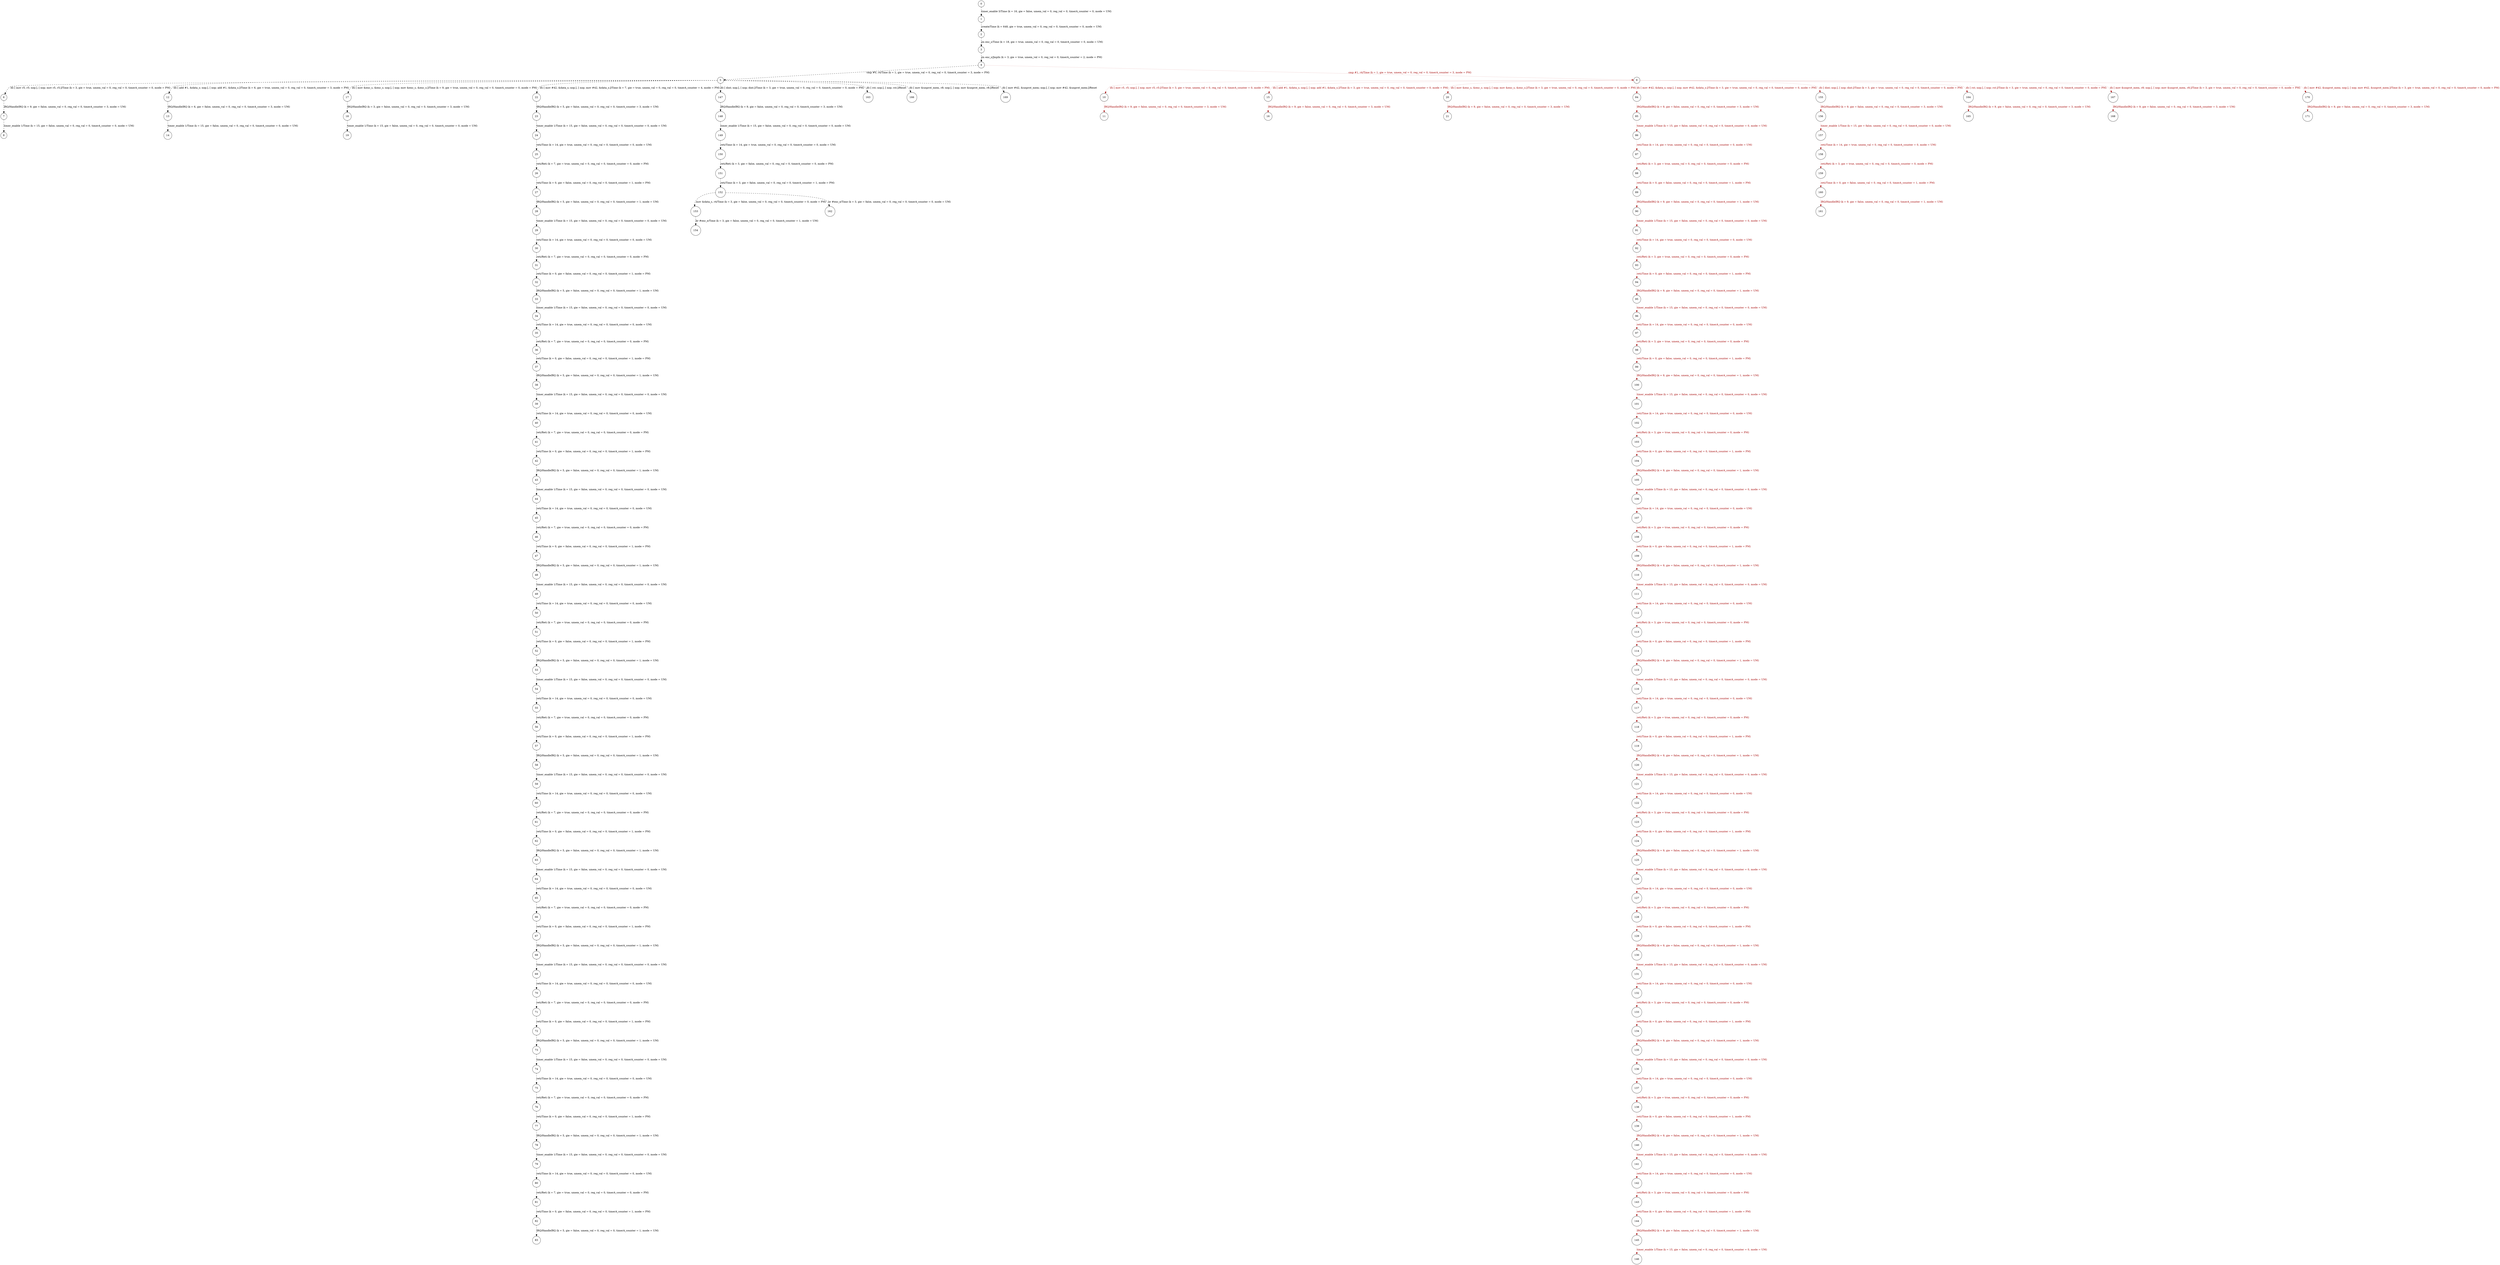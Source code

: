digraph G {
  0 [shape=circle, ];
  1 [shape=circle, ];
  2 [shape=circle, ];
  3 [shape=circle, ];
  4 [shape=circle, ];
  5 [shape=circle, ];
  6 [shape=circle, ];
  7 [shape=circle, ];
  8 [shape=circle, ];
  9 [shape=circle, ];
  10 [shape=circle, ];
  11 [shape=circle, ];
  12 [shape=circle, ];
  13 [shape=circle, ];
  14 [shape=circle, ];
  15 [shape=circle, ];
  16 [shape=circle, ];
  17 [shape=circle, ];
  18 [shape=circle, ];
  19 [shape=circle, ];
  20 [shape=circle, ];
  21 [shape=circle, ];
  22 [shape=circle, ];
  23 [shape=circle, ];
  24 [shape=circle, ];
  25 [shape=circle, ];
  26 [shape=circle, ];
  27 [shape=circle, ];
  28 [shape=circle, ];
  29 [shape=circle, ];
  30 [shape=circle, ];
  31 [shape=circle, ];
  32 [shape=circle, ];
  33 [shape=circle, ];
  34 [shape=circle, ];
  35 [shape=circle, ];
  36 [shape=circle, ];
  37 [shape=circle, ];
  38 [shape=circle, ];
  39 [shape=circle, ];
  40 [shape=circle, ];
  41 [shape=circle, ];
  42 [shape=circle, ];
  43 [shape=circle, ];
  44 [shape=circle, ];
  45 [shape=circle, ];
  46 [shape=circle, ];
  47 [shape=circle, ];
  48 [shape=circle, ];
  49 [shape=circle, ];
  50 [shape=circle, ];
  51 [shape=circle, ];
  52 [shape=circle, ];
  53 [shape=circle, ];
  54 [shape=circle, ];
  55 [shape=circle, ];
  56 [shape=circle, ];
  57 [shape=circle, ];
  58 [shape=circle, ];
  59 [shape=circle, ];
  60 [shape=circle, ];
  61 [shape=circle, ];
  62 [shape=circle, ];
  63 [shape=circle, ];
  64 [shape=circle, ];
  65 [shape=circle, ];
  66 [shape=circle, ];
  67 [shape=circle, ];
  68 [shape=circle, ];
  69 [shape=circle, ];
  70 [shape=circle, ];
  71 [shape=circle, ];
  72 [shape=circle, ];
  73 [shape=circle, ];
  74 [shape=circle, ];
  75 [shape=circle, ];
  76 [shape=circle, ];
  77 [shape=circle, ];
  78 [shape=circle, ];
  79 [shape=circle, ];
  80 [shape=circle, ];
  81 [shape=circle, ];
  82 [shape=circle, ];
  83 [shape=circle, ];
  84 [shape=circle, ];
  85 [shape=circle, ];
  86 [shape=circle, ];
  87 [shape=circle, ];
  88 [shape=circle, ];
  89 [shape=circle, ];
  90 [shape=circle, ];
  91 [shape=circle, ];
  92 [shape=circle, ];
  93 [shape=circle, ];
  94 [shape=circle, ];
  95 [shape=circle, ];
  96 [shape=circle, ];
  97 [shape=circle, ];
  98 [shape=circle, ];
  99 [shape=circle, ];
  100 [shape=circle, ];
  101 [shape=circle, ];
  102 [shape=circle, ];
  103 [shape=circle, ];
  104 [shape=circle, ];
  105 [shape=circle, ];
  106 [shape=circle, ];
  107 [shape=circle, ];
  108 [shape=circle, ];
  109 [shape=circle, ];
  110 [shape=circle, ];
  111 [shape=circle, ];
  112 [shape=circle, ];
  113 [shape=circle, ];
  114 [shape=circle, ];
  115 [shape=circle, ];
  116 [shape=circle, ];
  117 [shape=circle, ];
  118 [shape=circle, ];
  119 [shape=circle, ];
  120 [shape=circle, ];
  121 [shape=circle, ];
  122 [shape=circle, ];
  123 [shape=circle, ];
  124 [shape=circle, ];
  125 [shape=circle, ];
  126 [shape=circle, ];
  127 [shape=circle, ];
  128 [shape=circle, ];
  129 [shape=circle, ];
  130 [shape=circle, ];
  131 [shape=circle, ];
  132 [shape=circle, ];
  133 [shape=circle, ];
  134 [shape=circle, ];
  135 [shape=circle, ];
  136 [shape=circle, ];
  137 [shape=circle, ];
  138 [shape=circle, ];
  139 [shape=circle, ];
  140 [shape=circle, ];
  141 [shape=circle, ];
  142 [shape=circle, ];
  143 [shape=circle, ];
  144 [shape=circle, ];
  145 [shape=circle, ];
  146 [shape=circle, ];
  147 [shape=circle, ];
  148 [shape=circle, ];
  149 [shape=circle, ];
  150 [shape=circle, ];
  151 [shape=circle, ];
  152 [shape=circle, ];
  153 [shape=circle, ];
  154 [shape=circle, ];
  155 [shape=circle, ];
  156 [shape=circle, ];
  157 [shape=circle, ];
  158 [shape=circle, ];
  159 [shape=circle, ];
  160 [shape=circle, ];
  161 [shape=circle, ];
  162 [shape=circle, ];
  163 [shape=circle, ];
  164 [shape=circle, ];
  165 [shape=circle, ];
  166 [shape=circle, ];
  167 [shape=circle, ];
  168 [shape=circle, ];
  169 [shape=circle, ];
  170 [shape=circle, ];
  171 [shape=circle, ];
  
  
  0 -> 1 [fontcolor="#000000", color="#000000",
          label="timer_enable 3/Time (k = 16, gie = false, umem_val = 0, reg_val = 0, timerA_counter = 0, mode = UM)",
          style="dashed", ];
  1 -> 2 [fontcolor="#000000", color="#000000",
          label="create/Time (k = 648, gie = true, umem_val = 0, reg_val = 0, timerA_counter = 0, mode = UM)",
          style="dashed", ];
  2 -> 3 [fontcolor="#000000", color="#000000",
          label="jin enc_s/Time (k = 18, gie = true, umem_val = 0, reg_val = 0, timerA_counter = 0, mode = UM)",
          style="dashed", ];
  3 -> 4 [fontcolor="#000000", color="#000000",
          label="jin enc_s/JmpIn (k = 3, gie = true, umem_val = 0, reg_val = 0, timerA_counter = 2, mode = PM)",
          style="dashed", ];
  4 -> 5 [fontcolor="#000000", color="#000000",
          label="cmp #0, r4/Time (k = 1, gie = true, umem_val = 0, reg_val = 0, timerA_counter = 3, mode = PM)",
          style="dashed", ];
  4 -> 9 [fontcolor="#A40000", color="#A40000",
          label="cmp #1, r4/Time (k = 1, gie = true, umem_val = 0, reg_val = 0, timerA_counter = 3, mode = PM)",
          style="dotted", ];
  5 -> 6 [fontcolor="#000000", color="#000000",
          label="ifz [ mov r5, r5; nop;], [ nop; mov r5, r5;]/Time (k = 3, gie = true, umem_val = 0, reg_val = 0, timerA_counter = 0, mode = PM)",
          style="dashed", ];
  5 -> 12 [fontcolor="#000000", color="#000000",
           label="ifz [ add #1, &data_s; nop;], [ nop; add #1, &data_s;]/Time (k = 6, gie = true, umem_val = 0, reg_val = 0, timerA_counter = 3, mode = PM)",
           style="dashed", ];
  5 -> 17 [fontcolor="#000000", color="#000000",
           label="ifz [ mov &enc_s, &enc_s; nop;], [ nop; mov &enc_s, &enc_s;]/Time (k = 9, gie = true, umem_val = 0, reg_val = 0, timerA_counter = 0, mode = PM)",
           style="dashed", ];
  5 -> 22 [fontcolor="#000000", color="#000000",
           label="ifz [ mov #42, &data_s; nop;], [ nop; mov #42, &data_s;]/Time (k = 7, gie = true, umem_val = 0, reg_val = 0, timerA_counter = 4, mode = PM)",
           style="dashed", ];
  5 -> 147 [fontcolor="#000000", color="#000000",
            label="ifz [ dint; nop;], [ nop; dint;]/Time (k = 3, gie = true, umem_val = 0, reg_val = 0, timerA_counter = 0, mode = PM)",
            style="dashed", ];
  5 -> 163 [fontcolor="#000000", color="#000000",
            label="ifz [ rst; nop;], [ nop; rst;]/Reset", style="dashed", ];
  5 -> 166 [fontcolor="#000000", color="#000000",
            label="ifz [ mov &unprot_mem, r8; nop;], [ nop; mov &unprot_mem, r8;]/Reset",
            style="dashed", ];
  5 -> 169 [fontcolor="#000000", color="#000000",
            label="ifz [ mov #42, &unprot_mem; nop;], [ nop; mov #42, &unprot_mem;]/Reset",
            style="dashed", ];
  6 -> 7 [fontcolor="#000000", color="#000000",
          label="IRQ/HandleIRQ (k = 9, gie = false, umem_val = 0, reg_val = 0, timerA_counter = 3, mode = UM)",
          style="dashed", ];
  7 -> 8 [fontcolor="#000000", color="#000000",
          label="timer_enable 1/Time (k = 15, gie = false, umem_val = 0, reg_val = 0, timerA_counter = 0, mode = UM)",
          style="dashed", ];
  9 -> 10 [fontcolor="#A40000", color="#A40000",
           label="ifz [ mov r5, r5; nop;], [ nop; mov r5, r5;]/Time (k = 3, gie = true, umem_val = 0, reg_val = 0, timerA_counter = 0, mode = PM)",
           style="dotted", ];
  9 -> 15 [fontcolor="#A40000", color="#A40000",
           label="ifz [ add #1, &data_s; nop;], [ nop; add #1, &data_s;]/Time (k = 3, gie = true, umem_val = 0, reg_val = 0, timerA_counter = 0, mode = PM)",
           style="dotted", ];
  9 -> 20 [fontcolor="#A40000", color="#A40000",
           label="ifz [ mov &enc_s, &enc_s; nop;], [ nop; mov &enc_s, &enc_s;]/Time (k = 3, gie = true, umem_val = 0, reg_val = 0, timerA_counter = 0, mode = PM)",
           style="dotted", ];
  9 -> 84 [fontcolor="#A40000", color="#A40000",
           label="ifz [ mov #42, &data_s; nop;], [ nop; mov #42, &data_s;]/Time (k = 3, gie = true, umem_val = 0, reg_val = 0, timerA_counter = 0, mode = PM)",
           style="dotted", ];
  9 -> 155 [fontcolor="#A40000", color="#A40000",
            label="ifz [ dint; nop;], [ nop; dint;]/Time (k = 3, gie = true, umem_val = 0, reg_val = 0, timerA_counter = 0, mode = PM)",
            style="dotted", ];
  9 -> 164 [fontcolor="#A40000", color="#A40000",
            label="ifz [ rst; nop;], [ nop; rst;]/Time (k = 3, gie = true, umem_val = 0, reg_val = 0, timerA_counter = 0, mode = PM)",
            style="dotted", ];
  9 -> 167 [fontcolor="#A40000", color="#A40000",
            label="ifz [ mov &unprot_mem, r8; nop;], [ nop; mov &unprot_mem, r8;]/Time (k = 3, gie = true, umem_val = 0, reg_val = 0, timerA_counter = 0, mode = PM)",
            style="dotted", ];
  9 -> 170 [fontcolor="#A40000", color="#A40000",
            label="ifz [ mov #42, &unprot_mem; nop;], [ nop; mov #42, &unprot_mem;]/Time (k = 3, gie = true, umem_val = 0, reg_val = 0, timerA_counter = 0, mode = PM)",
            style="dotted", ];
  10 -> 11 [fontcolor="#A40000", color="#A40000",
            label="IRQ/HandleIRQ (k = 9, gie = false, umem_val = 0, reg_val = 0, timerA_counter = 3, mode = UM)",
            style="dotted", ];
  12 -> 13 [fontcolor="#000000", color="#000000",
            label="IRQ/HandleIRQ (k = 6, gie = false, umem_val = 0, reg_val = 0, timerA_counter = 3, mode = UM)",
            style="dashed", ];
  13 -> 14 [fontcolor="#000000", color="#000000",
            label="timer_enable 1/Time (k = 15, gie = false, umem_val = 0, reg_val = 0, timerA_counter = 0, mode = UM)",
            style="dashed", ];
  15 -> 16 [fontcolor="#A40000", color="#A40000",
            label="IRQ/HandleIRQ (k = 9, gie = false, umem_val = 0, reg_val = 0, timerA_counter = 3, mode = UM)",
            style="dotted", ];
  17 -> 18 [fontcolor="#000000", color="#000000",
            label="IRQ/HandleIRQ (k = 3, gie = false, umem_val = 0, reg_val = 0, timerA_counter = 3, mode = UM)",
            style="dashed", ];
  18 -> 19 [fontcolor="#000000", color="#000000",
            label="timer_enable 1/Time (k = 15, gie = false, umem_val = 0, reg_val = 0, timerA_counter = 0, mode = UM)",
            style="dashed", ];
  20 -> 21 [fontcolor="#A40000", color="#A40000",
            label="IRQ/HandleIRQ (k = 9, gie = false, umem_val = 0, reg_val = 0, timerA_counter = 3, mode = UM)",
            style="dotted", ];
  22 -> 23 [fontcolor="#000000", color="#000000",
            label="IRQ/HandleIRQ (k = 5, gie = false, umem_val = 0, reg_val = 0, timerA_counter = 3, mode = UM)",
            style="dashed", ];
  23 -> 24 [fontcolor="#000000", color="#000000",
            label="timer_enable 1/Time (k = 15, gie = false, umem_val = 0, reg_val = 0, timerA_counter = 0, mode = UM)",
            style="dashed", ];
  24 -> 25 [fontcolor="#000000", color="#000000",
            label="reti/Time (k = 14, gie = true, umem_val = 0, reg_val = 0, timerA_counter = 0, mode = UM)",
            style="dashed", ];
  25 -> 26 [fontcolor="#000000", color="#000000",
            label="reti/Reti (k = 7, gie = true, umem_val = 0, reg_val = 0, timerA_counter = 0, mode = PM)",
            style="dashed", ];
  26 -> 27 [fontcolor="#000000", color="#000000",
            label="reti/Time (k = 0, gie = false, umem_val = 0, reg_val = 0, timerA_counter = 1, mode = PM)",
            style="dashed", ];
  27 -> 28 [fontcolor="#000000", color="#000000",
            label="IRQ/HandleIRQ (k = 5, gie = false, umem_val = 0, reg_val = 0, timerA_counter = 1, mode = UM)",
            style="dashed", ];
  28 -> 29 [fontcolor="#000000", color="#000000",
            label="timer_enable 1/Time (k = 15, gie = false, umem_val = 0, reg_val = 0, timerA_counter = 0, mode = UM)",
            style="dashed", ];
  29 -> 30 [fontcolor="#000000", color="#000000",
            label="reti/Time (k = 14, gie = true, umem_val = 0, reg_val = 0, timerA_counter = 0, mode = UM)",
            style="dashed", ];
  30 -> 31 [fontcolor="#000000", color="#000000",
            label="reti/Reti (k = 7, gie = true, umem_val = 0, reg_val = 0, timerA_counter = 0, mode = PM)",
            style="dashed", ];
  31 -> 32 [fontcolor="#000000", color="#000000",
            label="reti/Time (k = 0, gie = false, umem_val = 0, reg_val = 0, timerA_counter = 1, mode = PM)",
            style="dashed", ];
  32 -> 33 [fontcolor="#000000", color="#000000",
            label="IRQ/HandleIRQ (k = 5, gie = false, umem_val = 0, reg_val = 0, timerA_counter = 1, mode = UM)",
            style="dashed", ];
  33 -> 34 [fontcolor="#000000", color="#000000",
            label="timer_enable 1/Time (k = 15, gie = false, umem_val = 0, reg_val = 0, timerA_counter = 0, mode = UM)",
            style="dashed", ];
  34 -> 35 [fontcolor="#000000", color="#000000",
            label="reti/Time (k = 14, gie = true, umem_val = 0, reg_val = 0, timerA_counter = 0, mode = UM)",
            style="dashed", ];
  35 -> 36 [fontcolor="#000000", color="#000000",
            label="reti/Reti (k = 7, gie = true, umem_val = 0, reg_val = 0, timerA_counter = 0, mode = PM)",
            style="dashed", ];
  36 -> 37 [fontcolor="#000000", color="#000000",
            label="reti/Time (k = 0, gie = false, umem_val = 0, reg_val = 0, timerA_counter = 1, mode = PM)",
            style="dashed", ];
  37 -> 38 [fontcolor="#000000", color="#000000",
            label="IRQ/HandleIRQ (k = 5, gie = false, umem_val = 0, reg_val = 0, timerA_counter = 1, mode = UM)",
            style="dashed", ];
  38 -> 39 [fontcolor="#000000", color="#000000",
            label="timer_enable 1/Time (k = 15, gie = false, umem_val = 0, reg_val = 0, timerA_counter = 0, mode = UM)",
            style="dashed", ];
  39 -> 40 [fontcolor="#000000", color="#000000",
            label="reti/Time (k = 14, gie = true, umem_val = 0, reg_val = 0, timerA_counter = 0, mode = UM)",
            style="dashed", ];
  40 -> 41 [fontcolor="#000000", color="#000000",
            label="reti/Reti (k = 7, gie = true, umem_val = 0, reg_val = 0, timerA_counter = 0, mode = PM)",
            style="dashed", ];
  41 -> 42 [fontcolor="#000000", color="#000000",
            label="reti/Time (k = 0, gie = false, umem_val = 0, reg_val = 0, timerA_counter = 1, mode = PM)",
            style="dashed", ];
  42 -> 43 [fontcolor="#000000", color="#000000",
            label="IRQ/HandleIRQ (k = 5, gie = false, umem_val = 0, reg_val = 0, timerA_counter = 1, mode = UM)",
            style="dashed", ];
  43 -> 44 [fontcolor="#000000", color="#000000",
            label="timer_enable 1/Time (k = 15, gie = false, umem_val = 0, reg_val = 0, timerA_counter = 0, mode = UM)",
            style="dashed", ];
  44 -> 45 [fontcolor="#000000", color="#000000",
            label="reti/Time (k = 14, gie = true, umem_val = 0, reg_val = 0, timerA_counter = 0, mode = UM)",
            style="dashed", ];
  45 -> 46 [fontcolor="#000000", color="#000000",
            label="reti/Reti (k = 7, gie = true, umem_val = 0, reg_val = 0, timerA_counter = 0, mode = PM)",
            style="dashed", ];
  46 -> 47 [fontcolor="#000000", color="#000000",
            label="reti/Time (k = 0, gie = false, umem_val = 0, reg_val = 0, timerA_counter = 1, mode = PM)",
            style="dashed", ];
  47 -> 48 [fontcolor="#000000", color="#000000",
            label="IRQ/HandleIRQ (k = 5, gie = false, umem_val = 0, reg_val = 0, timerA_counter = 1, mode = UM)",
            style="dashed", ];
  48 -> 49 [fontcolor="#000000", color="#000000",
            label="timer_enable 1/Time (k = 15, gie = false, umem_val = 0, reg_val = 0, timerA_counter = 0, mode = UM)",
            style="dashed", ];
  49 -> 50 [fontcolor="#000000", color="#000000",
            label="reti/Time (k = 14, gie = true, umem_val = 0, reg_val = 0, timerA_counter = 0, mode = UM)",
            style="dashed", ];
  50 -> 51 [fontcolor="#000000", color="#000000",
            label="reti/Reti (k = 7, gie = true, umem_val = 0, reg_val = 0, timerA_counter = 0, mode = PM)",
            style="dashed", ];
  51 -> 52 [fontcolor="#000000", color="#000000",
            label="reti/Time (k = 0, gie = false, umem_val = 0, reg_val = 0, timerA_counter = 1, mode = PM)",
            style="dashed", ];
  52 -> 53 [fontcolor="#000000", color="#000000",
            label="IRQ/HandleIRQ (k = 5, gie = false, umem_val = 0, reg_val = 0, timerA_counter = 1, mode = UM)",
            style="dashed", ];
  53 -> 54 [fontcolor="#000000", color="#000000",
            label="timer_enable 1/Time (k = 15, gie = false, umem_val = 0, reg_val = 0, timerA_counter = 0, mode = UM)",
            style="dashed", ];
  54 -> 55 [fontcolor="#000000", color="#000000",
            label="reti/Time (k = 14, gie = true, umem_val = 0, reg_val = 0, timerA_counter = 0, mode = UM)",
            style="dashed", ];
  55 -> 56 [fontcolor="#000000", color="#000000",
            label="reti/Reti (k = 7, gie = true, umem_val = 0, reg_val = 0, timerA_counter = 0, mode = PM)",
            style="dashed", ];
  56 -> 57 [fontcolor="#000000", color="#000000",
            label="reti/Time (k = 0, gie = false, umem_val = 0, reg_val = 0, timerA_counter = 1, mode = PM)",
            style="dashed", ];
  57 -> 58 [fontcolor="#000000", color="#000000",
            label="IRQ/HandleIRQ (k = 5, gie = false, umem_val = 0, reg_val = 0, timerA_counter = 1, mode = UM)",
            style="dashed", ];
  58 -> 59 [fontcolor="#000000", color="#000000",
            label="timer_enable 1/Time (k = 15, gie = false, umem_val = 0, reg_val = 0, timerA_counter = 0, mode = UM)",
            style="dashed", ];
  59 -> 60 [fontcolor="#000000", color="#000000",
            label="reti/Time (k = 14, gie = true, umem_val = 0, reg_val = 0, timerA_counter = 0, mode = UM)",
            style="dashed", ];
  60 -> 61 [fontcolor="#000000", color="#000000",
            label="reti/Reti (k = 7, gie = true, umem_val = 0, reg_val = 0, timerA_counter = 0, mode = PM)",
            style="dashed", ];
  61 -> 62 [fontcolor="#000000", color="#000000",
            label="reti/Time (k = 0, gie = false, umem_val = 0, reg_val = 0, timerA_counter = 1, mode = PM)",
            style="dashed", ];
  62 -> 63 [fontcolor="#000000", color="#000000",
            label="IRQ/HandleIRQ (k = 5, gie = false, umem_val = 0, reg_val = 0, timerA_counter = 1, mode = UM)",
            style="dashed", ];
  63 -> 64 [fontcolor="#000000", color="#000000",
            label="timer_enable 1/Time (k = 15, gie = false, umem_val = 0, reg_val = 0, timerA_counter = 0, mode = UM)",
            style="dashed", ];
  64 -> 65 [fontcolor="#000000", color="#000000",
            label="reti/Time (k = 14, gie = true, umem_val = 0, reg_val = 0, timerA_counter = 0, mode = UM)",
            style="dashed", ];
  65 -> 66 [fontcolor="#000000", color="#000000",
            label="reti/Reti (k = 7, gie = true, umem_val = 0, reg_val = 0, timerA_counter = 0, mode = PM)",
            style="dashed", ];
  66 -> 67 [fontcolor="#000000", color="#000000",
            label="reti/Time (k = 0, gie = false, umem_val = 0, reg_val = 0, timerA_counter = 1, mode = PM)",
            style="dashed", ];
  67 -> 68 [fontcolor="#000000", color="#000000",
            label="IRQ/HandleIRQ (k = 5, gie = false, umem_val = 0, reg_val = 0, timerA_counter = 1, mode = UM)",
            style="dashed", ];
  68 -> 69 [fontcolor="#000000", color="#000000",
            label="timer_enable 1/Time (k = 15, gie = false, umem_val = 0, reg_val = 0, timerA_counter = 0, mode = UM)",
            style="dashed", ];
  69 -> 70 [fontcolor="#000000", color="#000000",
            label="reti/Time (k = 14, gie = true, umem_val = 0, reg_val = 0, timerA_counter = 0, mode = UM)",
            style="dashed", ];
  70 -> 71 [fontcolor="#000000", color="#000000",
            label="reti/Reti (k = 7, gie = true, umem_val = 0, reg_val = 0, timerA_counter = 0, mode = PM)",
            style="dashed", ];
  71 -> 72 [fontcolor="#000000", color="#000000",
            label="reti/Time (k = 0, gie = false, umem_val = 0, reg_val = 0, timerA_counter = 1, mode = PM)",
            style="dashed", ];
  72 -> 73 [fontcolor="#000000", color="#000000",
            label="IRQ/HandleIRQ (k = 5, gie = false, umem_val = 0, reg_val = 0, timerA_counter = 1, mode = UM)",
            style="dashed", ];
  73 -> 74 [fontcolor="#000000", color="#000000",
            label="timer_enable 1/Time (k = 15, gie = false, umem_val = 0, reg_val = 0, timerA_counter = 0, mode = UM)",
            style="dashed", ];
  74 -> 75 [fontcolor="#000000", color="#000000",
            label="reti/Time (k = 14, gie = true, umem_val = 0, reg_val = 0, timerA_counter = 0, mode = UM)",
            style="dashed", ];
  75 -> 76 [fontcolor="#000000", color="#000000",
            label="reti/Reti (k = 7, gie = true, umem_val = 0, reg_val = 0, timerA_counter = 0, mode = PM)",
            style="dashed", ];
  76 -> 77 [fontcolor="#000000", color="#000000",
            label="reti/Time (k = 0, gie = false, umem_val = 0, reg_val = 0, timerA_counter = 1, mode = PM)",
            style="dashed", ];
  77 -> 78 [fontcolor="#000000", color="#000000",
            label="IRQ/HandleIRQ (k = 5, gie = false, umem_val = 0, reg_val = 0, timerA_counter = 1, mode = UM)",
            style="dashed", ];
  78 -> 79 [fontcolor="#000000", color="#000000",
            label="timer_enable 1/Time (k = 15, gie = false, umem_val = 0, reg_val = 0, timerA_counter = 0, mode = UM)",
            style="dashed", ];
  79 -> 80 [fontcolor="#000000", color="#000000",
            label="reti/Time (k = 14, gie = true, umem_val = 0, reg_val = 0, timerA_counter = 0, mode = UM)",
            style="dashed", ];
  80 -> 81 [fontcolor="#000000", color="#000000",
            label="reti/Reti (k = 7, gie = true, umem_val = 0, reg_val = 0, timerA_counter = 0, mode = PM)",
            style="dashed", ];
  81 -> 82 [fontcolor="#000000", color="#000000",
            label="reti/Time (k = 0, gie = false, umem_val = 0, reg_val = 0, timerA_counter = 1, mode = PM)",
            style="dashed", ];
  82 -> 83 [fontcolor="#000000", color="#000000",
            label="IRQ/HandleIRQ (k = 5, gie = false, umem_val = 0, reg_val = 0, timerA_counter = 1, mode = UM)",
            style="dashed", ];
  84 -> 85 [fontcolor="#A40000", color="#A40000",
            label="IRQ/HandleIRQ (k = 9, gie = false, umem_val = 0, reg_val = 0, timerA_counter = 3, mode = UM)",
            style="dotted", ];
  85 -> 86 [fontcolor="#A40000", color="#A40000",
            label="timer_enable 1/Time (k = 15, gie = false, umem_val = 0, reg_val = 0, timerA_counter = 0, mode = UM)",
            style="dotted", ];
  86 -> 87 [fontcolor="#A40000", color="#A40000",
            label="reti/Time (k = 14, gie = true, umem_val = 0, reg_val = 0, timerA_counter = 0, mode = UM)",
            style="dotted", ];
  87 -> 88 [fontcolor="#A40000", color="#A40000",
            label="reti/Reti (k = 3, gie = true, umem_val = 0, reg_val = 0, timerA_counter = 0, mode = PM)",
            style="dotted", ];
  88 -> 89 [fontcolor="#A40000", color="#A40000",
            label="reti/Time (k = 0, gie = false, umem_val = 0, reg_val = 0, timerA_counter = 1, mode = PM)",
            style="dotted", ];
  89 -> 90 [fontcolor="#A40000", color="#A40000",
            label="IRQ/HandleIRQ (k = 9, gie = false, umem_val = 0, reg_val = 0, timerA_counter = 1, mode = UM)",
            style="dotted", ];
  90 -> 91 [fontcolor="#A40000", color="#A40000",
            label="timer_enable 1/Time (k = 15, gie = false, umem_val = 0, reg_val = 0, timerA_counter = 0, mode = UM)",
            style="dotted", ];
  91 -> 92 [fontcolor="#A40000", color="#A40000",
            label="reti/Time (k = 14, gie = true, umem_val = 0, reg_val = 0, timerA_counter = 0, mode = UM)",
            style="dotted", ];
  92 -> 93 [fontcolor="#A40000", color="#A40000",
            label="reti/Reti (k = 3, gie = true, umem_val = 0, reg_val = 0, timerA_counter = 0, mode = PM)",
            style="dotted", ];
  93 -> 94 [fontcolor="#A40000", color="#A40000",
            label="reti/Time (k = 0, gie = false, umem_val = 0, reg_val = 0, timerA_counter = 1, mode = PM)",
            style="dotted", ];
  94 -> 95 [fontcolor="#A40000", color="#A40000",
            label="IRQ/HandleIRQ (k = 9, gie = false, umem_val = 0, reg_val = 0, timerA_counter = 1, mode = UM)",
            style="dotted", ];
  95 -> 96 [fontcolor="#A40000", color="#A40000",
            label="timer_enable 1/Time (k = 15, gie = false, umem_val = 0, reg_val = 0, timerA_counter = 0, mode = UM)",
            style="dotted", ];
  96 -> 97 [fontcolor="#A40000", color="#A40000",
            label="reti/Time (k = 14, gie = true, umem_val = 0, reg_val = 0, timerA_counter = 0, mode = UM)",
            style="dotted", ];
  97 -> 98 [fontcolor="#A40000", color="#A40000",
            label="reti/Reti (k = 3, gie = true, umem_val = 0, reg_val = 0, timerA_counter = 0, mode = PM)",
            style="dotted", ];
  98 -> 99 [fontcolor="#A40000", color="#A40000",
            label="reti/Time (k = 0, gie = false, umem_val = 0, reg_val = 0, timerA_counter = 1, mode = PM)",
            style="dotted", ];
  99 -> 100 [fontcolor="#A40000", color="#A40000",
             label="IRQ/HandleIRQ (k = 9, gie = false, umem_val = 0, reg_val = 0, timerA_counter = 1, mode = UM)",
             style="dotted", ];
  100 -> 101 [fontcolor="#A40000", color="#A40000",
              label="timer_enable 1/Time (k = 15, gie = false, umem_val = 0, reg_val = 0, timerA_counter = 0, mode = UM)",
              style="dotted", ];
  101 -> 102 [fontcolor="#A40000", color="#A40000",
              label="reti/Time (k = 14, gie = true, umem_val = 0, reg_val = 0, timerA_counter = 0, mode = UM)",
              style="dotted", ];
  102 -> 103 [fontcolor="#A40000", color="#A40000",
              label="reti/Reti (k = 3, gie = true, umem_val = 0, reg_val = 0, timerA_counter = 0, mode = PM)",
              style="dotted", ];
  103 -> 104 [fontcolor="#A40000", color="#A40000",
              label="reti/Time (k = 0, gie = false, umem_val = 0, reg_val = 0, timerA_counter = 1, mode = PM)",
              style="dotted", ];
  104 -> 105 [fontcolor="#A40000", color="#A40000",
              label="IRQ/HandleIRQ (k = 9, gie = false, umem_val = 0, reg_val = 0, timerA_counter = 1, mode = UM)",
              style="dotted", ];
  105 -> 106 [fontcolor="#A40000", color="#A40000",
              label="timer_enable 1/Time (k = 15, gie = false, umem_val = 0, reg_val = 0, timerA_counter = 0, mode = UM)",
              style="dotted", ];
  106 -> 107 [fontcolor="#A40000", color="#A40000",
              label="reti/Time (k = 14, gie = true, umem_val = 0, reg_val = 0, timerA_counter = 0, mode = UM)",
              style="dotted", ];
  107 -> 108 [fontcolor="#A40000", color="#A40000",
              label="reti/Reti (k = 3, gie = true, umem_val = 0, reg_val = 0, timerA_counter = 0, mode = PM)",
              style="dotted", ];
  108 -> 109 [fontcolor="#A40000", color="#A40000",
              label="reti/Time (k = 0, gie = false, umem_val = 0, reg_val = 0, timerA_counter = 1, mode = PM)",
              style="dotted", ];
  109 -> 110 [fontcolor="#A40000", color="#A40000",
              label="IRQ/HandleIRQ (k = 9, gie = false, umem_val = 0, reg_val = 0, timerA_counter = 1, mode = UM)",
              style="dotted", ];
  110 -> 111 [fontcolor="#A40000", color="#A40000",
              label="timer_enable 1/Time (k = 15, gie = false, umem_val = 0, reg_val = 0, timerA_counter = 0, mode = UM)",
              style="dotted", ];
  111 -> 112 [fontcolor="#A40000", color="#A40000",
              label="reti/Time (k = 14, gie = true, umem_val = 0, reg_val = 0, timerA_counter = 0, mode = UM)",
              style="dotted", ];
  112 -> 113 [fontcolor="#A40000", color="#A40000",
              label="reti/Reti (k = 3, gie = true, umem_val = 0, reg_val = 0, timerA_counter = 0, mode = PM)",
              style="dotted", ];
  113 -> 114 [fontcolor="#A40000", color="#A40000",
              label="reti/Time (k = 0, gie = false, umem_val = 0, reg_val = 0, timerA_counter = 1, mode = PM)",
              style="dotted", ];
  114 -> 115 [fontcolor="#A40000", color="#A40000",
              label="IRQ/HandleIRQ (k = 9, gie = false, umem_val = 0, reg_val = 0, timerA_counter = 1, mode = UM)",
              style="dotted", ];
  115 -> 116 [fontcolor="#A40000", color="#A40000",
              label="timer_enable 1/Time (k = 15, gie = false, umem_val = 0, reg_val = 0, timerA_counter = 0, mode = UM)",
              style="dotted", ];
  116 -> 117 [fontcolor="#A40000", color="#A40000",
              label="reti/Time (k = 14, gie = true, umem_val = 0, reg_val = 0, timerA_counter = 0, mode = UM)",
              style="dotted", ];
  117 -> 118 [fontcolor="#A40000", color="#A40000",
              label="reti/Reti (k = 3, gie = true, umem_val = 0, reg_val = 0, timerA_counter = 0, mode = PM)",
              style="dotted", ];
  118 -> 119 [fontcolor="#A40000", color="#A40000",
              label="reti/Time (k = 0, gie = false, umem_val = 0, reg_val = 0, timerA_counter = 1, mode = PM)",
              style="dotted", ];
  119 -> 120 [fontcolor="#A40000", color="#A40000",
              label="IRQ/HandleIRQ (k = 9, gie = false, umem_val = 0, reg_val = 0, timerA_counter = 1, mode = UM)",
              style="dotted", ];
  120 -> 121 [fontcolor="#A40000", color="#A40000",
              label="timer_enable 1/Time (k = 15, gie = false, umem_val = 0, reg_val = 0, timerA_counter = 0, mode = UM)",
              style="dotted", ];
  121 -> 122 [fontcolor="#A40000", color="#A40000",
              label="reti/Time (k = 14, gie = true, umem_val = 0, reg_val = 0, timerA_counter = 0, mode = UM)",
              style="dotted", ];
  122 -> 123 [fontcolor="#A40000", color="#A40000",
              label="reti/Reti (k = 3, gie = true, umem_val = 0, reg_val = 0, timerA_counter = 0, mode = PM)",
              style="dotted", ];
  123 -> 124 [fontcolor="#A40000", color="#A40000",
              label="reti/Time (k = 0, gie = false, umem_val = 0, reg_val = 0, timerA_counter = 1, mode = PM)",
              style="dotted", ];
  124 -> 125 [fontcolor="#A40000", color="#A40000",
              label="IRQ/HandleIRQ (k = 9, gie = false, umem_val = 0, reg_val = 0, timerA_counter = 1, mode = UM)",
              style="dotted", ];
  125 -> 126 [fontcolor="#A40000", color="#A40000",
              label="timer_enable 1/Time (k = 15, gie = false, umem_val = 0, reg_val = 0, timerA_counter = 0, mode = UM)",
              style="dotted", ];
  126 -> 127 [fontcolor="#A40000", color="#A40000",
              label="reti/Time (k = 14, gie = true, umem_val = 0, reg_val = 0, timerA_counter = 0, mode = UM)",
              style="dotted", ];
  127 -> 128 [fontcolor="#A40000", color="#A40000",
              label="reti/Reti (k = 3, gie = true, umem_val = 0, reg_val = 0, timerA_counter = 0, mode = PM)",
              style="dotted", ];
  128 -> 129 [fontcolor="#A40000", color="#A40000",
              label="reti/Time (k = 0, gie = false, umem_val = 0, reg_val = 0, timerA_counter = 1, mode = PM)",
              style="dotted", ];
  129 -> 130 [fontcolor="#A40000", color="#A40000",
              label="IRQ/HandleIRQ (k = 9, gie = false, umem_val = 0, reg_val = 0, timerA_counter = 1, mode = UM)",
              style="dotted", ];
  130 -> 131 [fontcolor="#A40000", color="#A40000",
              label="timer_enable 1/Time (k = 15, gie = false, umem_val = 0, reg_val = 0, timerA_counter = 0, mode = UM)",
              style="dotted", ];
  131 -> 132 [fontcolor="#A40000", color="#A40000",
              label="reti/Time (k = 14, gie = true, umem_val = 0, reg_val = 0, timerA_counter = 0, mode = UM)",
              style="dotted", ];
  132 -> 133 [fontcolor="#A40000", color="#A40000",
              label="reti/Reti (k = 3, gie = true, umem_val = 0, reg_val = 0, timerA_counter = 0, mode = PM)",
              style="dotted", ];
  133 -> 134 [fontcolor="#A40000", color="#A40000",
              label="reti/Time (k = 0, gie = false, umem_val = 0, reg_val = 0, timerA_counter = 1, mode = PM)",
              style="dotted", ];
  134 -> 135 [fontcolor="#A40000", color="#A40000",
              label="IRQ/HandleIRQ (k = 9, gie = false, umem_val = 0, reg_val = 0, timerA_counter = 1, mode = UM)",
              style="dotted", ];
  135 -> 136 [fontcolor="#A40000", color="#A40000",
              label="timer_enable 1/Time (k = 15, gie = false, umem_val = 0, reg_val = 0, timerA_counter = 0, mode = UM)",
              style="dotted", ];
  136 -> 137 [fontcolor="#A40000", color="#A40000",
              label="reti/Time (k = 14, gie = true, umem_val = 0, reg_val = 0, timerA_counter = 0, mode = UM)",
              style="dotted", ];
  137 -> 138 [fontcolor="#A40000", color="#A40000",
              label="reti/Reti (k = 3, gie = true, umem_val = 0, reg_val = 0, timerA_counter = 0, mode = PM)",
              style="dotted", ];
  138 -> 139 [fontcolor="#A40000", color="#A40000",
              label="reti/Time (k = 0, gie = false, umem_val = 0, reg_val = 0, timerA_counter = 1, mode = PM)",
              style="dotted", ];
  139 -> 140 [fontcolor="#A40000", color="#A40000",
              label="IRQ/HandleIRQ (k = 9, gie = false, umem_val = 0, reg_val = 0, timerA_counter = 1, mode = UM)",
              style="dotted", ];
  140 -> 141 [fontcolor="#A40000", color="#A40000",
              label="timer_enable 1/Time (k = 15, gie = false, umem_val = 0, reg_val = 0, timerA_counter = 0, mode = UM)",
              style="dotted", ];
  141 -> 142 [fontcolor="#A40000", color="#A40000",
              label="reti/Time (k = 14, gie = true, umem_val = 0, reg_val = 0, timerA_counter = 0, mode = UM)",
              style="dotted", ];
  142 -> 143 [fontcolor="#A40000", color="#A40000",
              label="reti/Reti (k = 3, gie = true, umem_val = 0, reg_val = 0, timerA_counter = 0, mode = PM)",
              style="dotted", ];
  143 -> 144 [fontcolor="#A40000", color="#A40000",
              label="reti/Time (k = 0, gie = false, umem_val = 0, reg_val = 0, timerA_counter = 1, mode = PM)",
              style="dotted", ];
  144 -> 145 [fontcolor="#A40000", color="#A40000",
              label="IRQ/HandleIRQ (k = 9, gie = false, umem_val = 0, reg_val = 0, timerA_counter = 1, mode = UM)",
              style="dotted", ];
  145 -> 146 [fontcolor="#A40000", color="#A40000",
              label="timer_enable 1/Time (k = 15, gie = false, umem_val = 0, reg_val = 0, timerA_counter = 0, mode = UM)",
              style="dotted", ];
  147 -> 148 [fontcolor="#000000", color="#000000",
              label="IRQ/HandleIRQ (k = 9, gie = false, umem_val = 0, reg_val = 0, timerA_counter = 3, mode = UM)",
              style="dashed", ];
  148 -> 149 [fontcolor="#000000", color="#000000",
              label="timer_enable 1/Time (k = 15, gie = false, umem_val = 0, reg_val = 0, timerA_counter = 0, mode = UM)",
              style="dashed", ];
  149 -> 150 [fontcolor="#000000", color="#000000",
              label="reti/Time (k = 14, gie = true, umem_val = 0, reg_val = 0, timerA_counter = 0, mode = UM)",
              style="dashed", ];
  150 -> 151 [fontcolor="#000000", color="#000000",
              label="reti/Reti (k = 3, gie = false, umem_val = 0, reg_val = 0, timerA_counter = 0, mode = PM)",
              style="dashed", ];
  151 -> 152 [fontcolor="#000000", color="#000000",
              label="reti/Time (k = 3, gie = false, umem_val = 0, reg_val = 0, timerA_counter = 1, mode = PM)",
              style="dashed", ];
  152 -> 153 [fontcolor="#000000", color="#000000",
              label="mov &data_s, r4/Time (k = 3, gie = false, umem_val = 0, reg_val = 0, timerA_counter = 0, mode = PM)",
              style="dashed", ];
  152 -> 162 [fontcolor="#000000", color="#000000",
              label="br #enc_e/Time (k = 3, gie = false, umem_val = 0, reg_val = 0, timerA_counter = 0, mode = UM)",
              style="dashed", ];
  153 -> 154 [fontcolor="#000000", color="#000000",
              label="br #enc_e/Time (k = 3, gie = false, umem_val = 0, reg_val = 0, timerA_counter = 1, mode = UM)",
              style="dashed", ];
  155 -> 156 [fontcolor="#A40000", color="#A40000",
              label="IRQ/HandleIRQ (k = 9, gie = false, umem_val = 0, reg_val = 0, timerA_counter = 3, mode = UM)",
              style="dotted", ];
  156 -> 157 [fontcolor="#A40000", color="#A40000",
              label="timer_enable 1/Time (k = 15, gie = false, umem_val = 0, reg_val = 0, timerA_counter = 0, mode = UM)",
              style="dotted", ];
  157 -> 158 [fontcolor="#A40000", color="#A40000",
              label="reti/Time (k = 14, gie = true, umem_val = 0, reg_val = 0, timerA_counter = 0, mode = UM)",
              style="dotted", ];
  158 -> 159 [fontcolor="#A40000", color="#A40000",
              label="reti/Reti (k = 3, gie = true, umem_val = 0, reg_val = 0, timerA_counter = 0, mode = PM)",
              style="dotted", ];
  159 -> 160 [fontcolor="#A40000", color="#A40000",
              label="reti/Time (k = 0, gie = false, umem_val = 0, reg_val = 0, timerA_counter = 1, mode = PM)",
              style="dotted", ];
  160 -> 161 [fontcolor="#A40000", color="#A40000",
              label="IRQ/HandleIRQ (k = 9, gie = false, umem_val = 0, reg_val = 0, timerA_counter = 1, mode = UM)",
              style="dotted", ];
  164 -> 165 [fontcolor="#A40000", color="#A40000",
              label="IRQ/HandleIRQ (k = 9, gie = false, umem_val = 0, reg_val = 0, timerA_counter = 3, mode = UM)",
              style="dotted", ];
  167 -> 168 [fontcolor="#A40000", color="#A40000",
              label="IRQ/HandleIRQ (k = 9, gie = false, umem_val = 0, reg_val = 0, timerA_counter = 3, mode = UM)",
              style="dotted", ];
  170 -> 171 [fontcolor="#A40000", color="#A40000",
              label="IRQ/HandleIRQ (k = 9, gie = false, umem_val = 0, reg_val = 0, timerA_counter = 3, mode = UM)",
              style="dotted", ];
  
  }